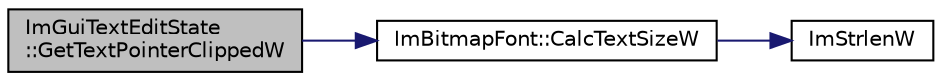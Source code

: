digraph "ImGuiTextEditState::GetTextPointerClippedW"
{
 // INTERACTIVE_SVG=YES
  edge [fontname="Helvetica",fontsize="10",labelfontname="Helvetica",labelfontsize="10"];
  node [fontname="Helvetica",fontsize="10",shape=record];
  rankdir="LR";
  Node1 [label="ImGuiTextEditState\l::GetTextPointerClippedW",height=0.2,width=0.4,color="black", fillcolor="grey75", style="filled" fontcolor="black"];
  Node1 -> Node2 [color="midnightblue",fontsize="10",style="solid",fontname="Helvetica"];
  Node2 [label="ImBitmapFont::CalcTextSizeW",height=0.2,width=0.4,color="black", fillcolor="white", style="filled",URL="$struct_im_bitmap_font.html#ab751148dd46987a0c1349c96c65514a6"];
  Node2 -> Node3 [color="midnightblue",fontsize="10",style="solid",fontname="Helvetica"];
  Node3 [label="ImStrlenW",height=0.2,width=0.4,color="black", fillcolor="white", style="filled",URL="$imgui_8cpp.html#a3e0e967267e13dd09cc67ea35888245f"];
}
